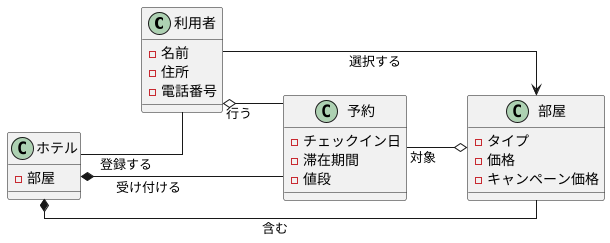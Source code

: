 @startuml 3-3 

left to right direction
skinparam linetype ortho

class "利用者" as user {
-名前
-住所
-電話番号
}

class "ホテル" as hotel {
-部屋
}

class "部屋" as room {
-タイプ
-価格
-キャンペーン価格
}

class "予約" as reserve {
-チェックイン日
-滞在期間
-値段
}

hotel *-- room : 含む
hotel -- user : 登録する
user --> room : 選択する
reserve --o room : 対象
user o-- reserve : 行う
hotel *-- reserve : 受け付ける

@enduml